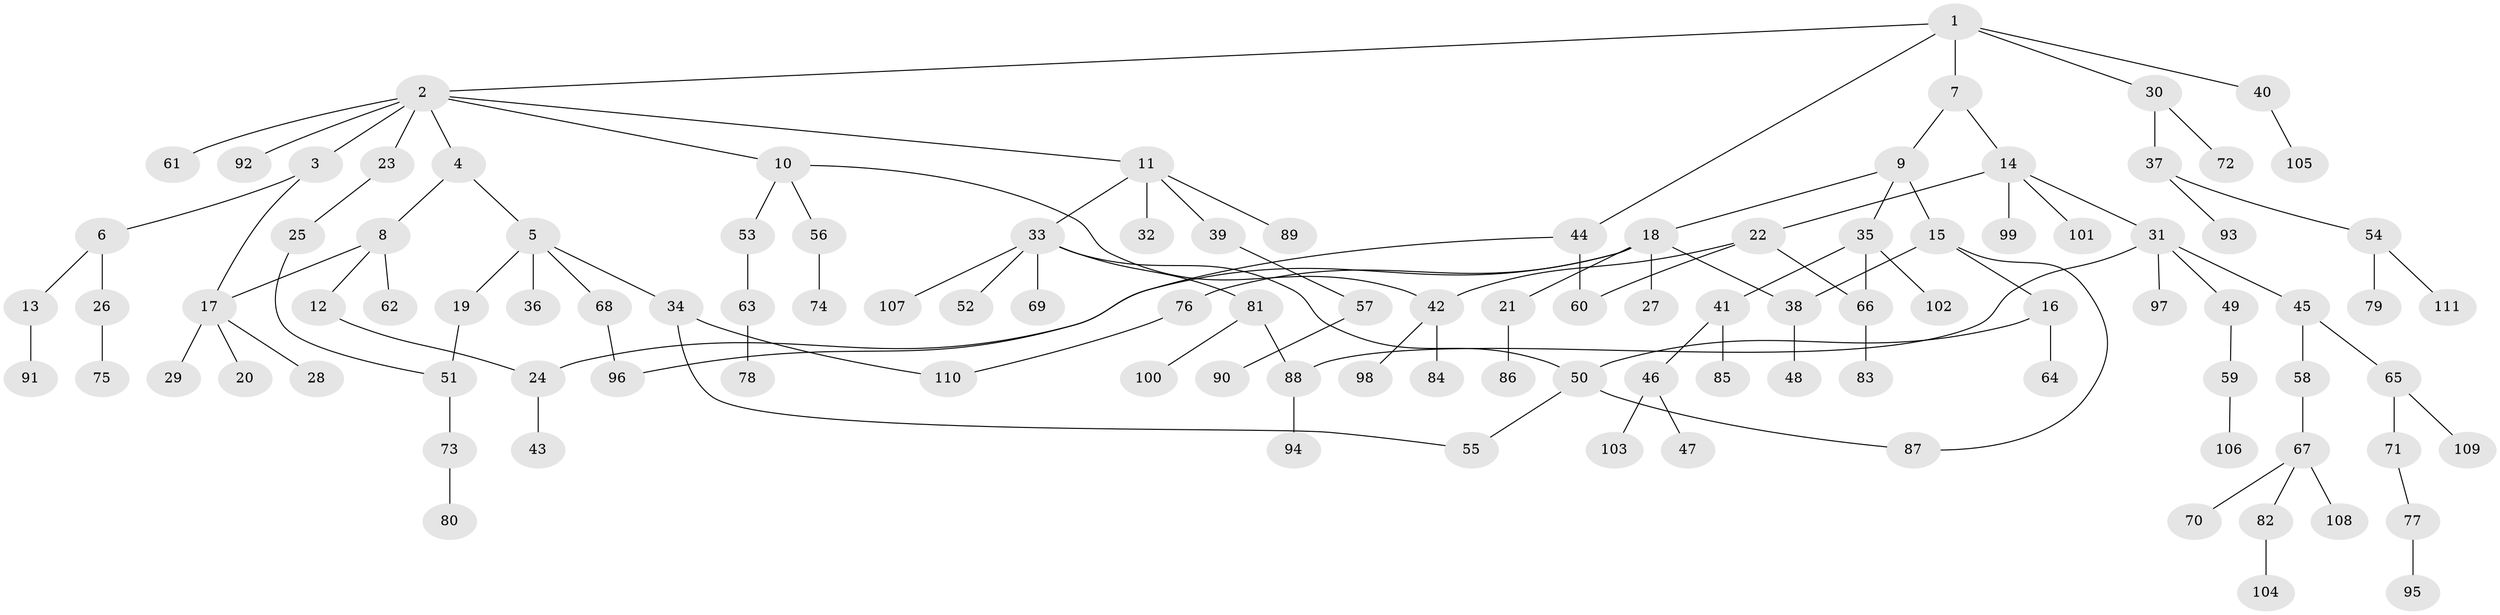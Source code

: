 // Generated by graph-tools (version 1.1) at 2025/13/03/09/25 04:13:15]
// undirected, 111 vertices, 123 edges
graph export_dot {
graph [start="1"]
  node [color=gray90,style=filled];
  1;
  2;
  3;
  4;
  5;
  6;
  7;
  8;
  9;
  10;
  11;
  12;
  13;
  14;
  15;
  16;
  17;
  18;
  19;
  20;
  21;
  22;
  23;
  24;
  25;
  26;
  27;
  28;
  29;
  30;
  31;
  32;
  33;
  34;
  35;
  36;
  37;
  38;
  39;
  40;
  41;
  42;
  43;
  44;
  45;
  46;
  47;
  48;
  49;
  50;
  51;
  52;
  53;
  54;
  55;
  56;
  57;
  58;
  59;
  60;
  61;
  62;
  63;
  64;
  65;
  66;
  67;
  68;
  69;
  70;
  71;
  72;
  73;
  74;
  75;
  76;
  77;
  78;
  79;
  80;
  81;
  82;
  83;
  84;
  85;
  86;
  87;
  88;
  89;
  90;
  91;
  92;
  93;
  94;
  95;
  96;
  97;
  98;
  99;
  100;
  101;
  102;
  103;
  104;
  105;
  106;
  107;
  108;
  109;
  110;
  111;
  1 -- 2;
  1 -- 7;
  1 -- 30;
  1 -- 40;
  1 -- 44;
  2 -- 3;
  2 -- 4;
  2 -- 10;
  2 -- 11;
  2 -- 23;
  2 -- 61;
  2 -- 92;
  3 -- 6;
  3 -- 17;
  4 -- 5;
  4 -- 8;
  5 -- 19;
  5 -- 34;
  5 -- 36;
  5 -- 68;
  6 -- 13;
  6 -- 26;
  7 -- 9;
  7 -- 14;
  8 -- 12;
  8 -- 17;
  8 -- 62;
  9 -- 15;
  9 -- 18;
  9 -- 35;
  10 -- 53;
  10 -- 56;
  10 -- 42;
  11 -- 32;
  11 -- 33;
  11 -- 39;
  11 -- 89;
  12 -- 24;
  13 -- 91;
  14 -- 22;
  14 -- 31;
  14 -- 99;
  14 -- 101;
  15 -- 16;
  15 -- 38;
  15 -- 87;
  16 -- 50;
  16 -- 64;
  17 -- 20;
  17 -- 28;
  17 -- 29;
  18 -- 21;
  18 -- 27;
  18 -- 76;
  18 -- 24;
  18 -- 38;
  19 -- 51;
  21 -- 86;
  22 -- 42;
  22 -- 60;
  22 -- 66;
  23 -- 25;
  24 -- 43;
  25 -- 51;
  26 -- 75;
  30 -- 37;
  30 -- 72;
  31 -- 45;
  31 -- 49;
  31 -- 88;
  31 -- 97;
  33 -- 52;
  33 -- 69;
  33 -- 81;
  33 -- 107;
  33 -- 50;
  34 -- 55;
  34 -- 110;
  35 -- 41;
  35 -- 66;
  35 -- 102;
  37 -- 54;
  37 -- 93;
  38 -- 48;
  39 -- 57;
  40 -- 105;
  41 -- 46;
  41 -- 85;
  42 -- 84;
  42 -- 98;
  44 -- 60;
  44 -- 96;
  45 -- 58;
  45 -- 65;
  46 -- 47;
  46 -- 103;
  49 -- 59;
  50 -- 55;
  50 -- 87;
  51 -- 73;
  53 -- 63;
  54 -- 79;
  54 -- 111;
  56 -- 74;
  57 -- 90;
  58 -- 67;
  59 -- 106;
  63 -- 78;
  65 -- 71;
  65 -- 109;
  66 -- 83;
  67 -- 70;
  67 -- 82;
  67 -- 108;
  68 -- 96;
  71 -- 77;
  73 -- 80;
  76 -- 110;
  77 -- 95;
  81 -- 100;
  81 -- 88;
  82 -- 104;
  88 -- 94;
}
